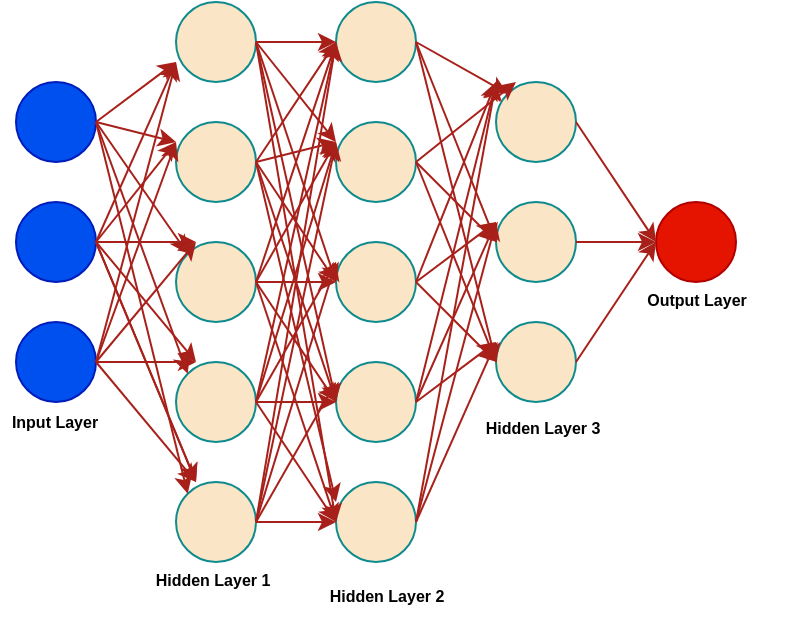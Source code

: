 <mxfile version="16.5.3" type="github">
  <diagram id="7aJuCS0f06q01cc98OCK" name="Page-1">
    <mxGraphModel dx="516" dy="400" grid="0" gridSize="15" guides="0" tooltips="1" connect="1" arrows="0" fold="1" page="1" pageScale="1" pageWidth="827" pageHeight="1169" background="#FFFFFF" math="0" shadow="0">
      <root>
        <mxCell id="0" />
        <mxCell id="1" parent="0" />
        <mxCell id="b8_-anPrRSSxTGGtU9BJ-1" value="" style="ellipse;whiteSpace=wrap;html=1;aspect=fixed;rounded=0;fillColor=#FAE5C7;strokeColor=#0F8B8D;fontColor=#143642;" parent="1" vertex="1">
          <mxGeometry x="320" y="220" width="40" height="40" as="geometry" />
        </mxCell>
        <mxCell id="b8_-anPrRSSxTGGtU9BJ-2" value="" style="ellipse;whiteSpace=wrap;html=1;aspect=fixed;rounded=0;fillColor=#FAE5C7;strokeColor=#0F8B8D;fontColor=#143642;" parent="1" vertex="1">
          <mxGeometry x="320" y="160" width="40" height="40" as="geometry" />
        </mxCell>
        <mxCell id="b8_-anPrRSSxTGGtU9BJ-3" value="" style="ellipse;whiteSpace=wrap;html=1;aspect=fixed;rounded=0;fillColor=#FAE5C7;strokeColor=#0F8B8D;fontColor=#143642;" parent="1" vertex="1">
          <mxGeometry x="240" y="360" width="40" height="40" as="geometry" />
        </mxCell>
        <mxCell id="b8_-anPrRSSxTGGtU9BJ-4" value="" style="ellipse;whiteSpace=wrap;html=1;aspect=fixed;rounded=0;fillColor=#FAE5C7;strokeColor=#0F8B8D;fontColor=#143642;" parent="1" vertex="1">
          <mxGeometry x="240" y="300" width="40" height="40" as="geometry" />
        </mxCell>
        <mxCell id="b8_-anPrRSSxTGGtU9BJ-5" value="" style="ellipse;whiteSpace=wrap;html=1;aspect=fixed;rounded=0;fillColor=#FAE5C7;strokeColor=#0F8B8D;fontColor=#143642;" parent="1" vertex="1">
          <mxGeometry x="240" y="240" width="40" height="40" as="geometry" />
        </mxCell>
        <mxCell id="b8_-anPrRSSxTGGtU9BJ-6" value="" style="ellipse;whiteSpace=wrap;html=1;aspect=fixed;rounded=0;fillColor=#FAE5C7;strokeColor=#0F8B8D;fontColor=#143642;" parent="1" vertex="1">
          <mxGeometry x="240" y="180" width="40" height="40" as="geometry" />
        </mxCell>
        <mxCell id="b8_-anPrRSSxTGGtU9BJ-7" value="" style="ellipse;whiteSpace=wrap;html=1;aspect=fixed;rounded=0;fillColor=#FAE5C7;strokeColor=#0F8B8D;fontColor=#143642;" parent="1" vertex="1">
          <mxGeometry x="240" y="120" width="40" height="40" as="geometry" />
        </mxCell>
        <mxCell id="b8_-anPrRSSxTGGtU9BJ-8" value="" style="ellipse;whiteSpace=wrap;html=1;aspect=fixed;rounded=0;fillColor=#FAE5C7;strokeColor=#0F8B8D;fontColor=#143642;" parent="1" vertex="1">
          <mxGeometry x="160" y="360" width="40" height="40" as="geometry" />
        </mxCell>
        <mxCell id="b8_-anPrRSSxTGGtU9BJ-9" value="" style="ellipse;whiteSpace=wrap;html=1;aspect=fixed;rounded=0;fillColor=#FAE5C7;strokeColor=#0F8B8D;fontColor=#143642;" parent="1" vertex="1">
          <mxGeometry x="160" y="300" width="40" height="40" as="geometry" />
        </mxCell>
        <mxCell id="b8_-anPrRSSxTGGtU9BJ-10" value="" style="ellipse;whiteSpace=wrap;html=1;aspect=fixed;rounded=0;fillColor=#FAE5C7;strokeColor=#0F8B8D;fontColor=#143642;" parent="1" vertex="1">
          <mxGeometry x="160" y="240" width="40" height="40" as="geometry" />
        </mxCell>
        <mxCell id="b8_-anPrRSSxTGGtU9BJ-11" value="" style="ellipse;whiteSpace=wrap;html=1;aspect=fixed;rounded=0;fillColor=#FAE5C7;strokeColor=#0F8B8D;fontColor=#143642;" parent="1" vertex="1">
          <mxGeometry x="160" y="180" width="40" height="40" as="geometry" />
        </mxCell>
        <mxCell id="b8_-anPrRSSxTGGtU9BJ-12" value="" style="ellipse;whiteSpace=wrap;html=1;aspect=fixed;rounded=0;fillColor=#FAE5C7;strokeColor=#0F8B8D;fontColor=#143642;" parent="1" vertex="1">
          <mxGeometry x="160" y="120" width="40" height="40" as="geometry" />
        </mxCell>
        <mxCell id="b8_-anPrRSSxTGGtU9BJ-13" value="" style="ellipse;whiteSpace=wrap;html=1;aspect=fixed;rounded=0;fillColor=#0050ef;strokeColor=#001DBC;fontColor=#ffffff;" parent="1" vertex="1">
          <mxGeometry x="80" y="280" width="40" height="40" as="geometry" />
        </mxCell>
        <mxCell id="b8_-anPrRSSxTGGtU9BJ-14" value="" style="ellipse;whiteSpace=wrap;html=1;aspect=fixed;rounded=0;fillColor=#0050ef;strokeColor=#001DBC;fontColor=#ffffff;" parent="1" vertex="1">
          <mxGeometry x="80" y="220" width="40" height="40" as="geometry" />
        </mxCell>
        <mxCell id="b8_-anPrRSSxTGGtU9BJ-15" value="" style="ellipse;whiteSpace=wrap;html=1;aspect=fixed;rounded=0;fillColor=#0050ef;strokeColor=#001DBC;fontColor=#ffffff;" parent="1" vertex="1">
          <mxGeometry x="80" y="160" width="40" height="40" as="geometry" />
        </mxCell>
        <mxCell id="b8_-anPrRSSxTGGtU9BJ-16" value="" style="ellipse;whiteSpace=wrap;html=1;aspect=fixed;rounded=0;fillColor=#FAE5C7;strokeColor=#0F8B8D;fontColor=#143642;" parent="1" vertex="1">
          <mxGeometry x="320" y="280" width="40" height="40" as="geometry" />
        </mxCell>
        <mxCell id="b8_-anPrRSSxTGGtU9BJ-17" value="" style="ellipse;whiteSpace=wrap;html=1;aspect=fixed;rounded=0;fillColor=#e51400;strokeColor=#B20000;fontColor=#ffffff;" parent="1" vertex="1">
          <mxGeometry x="400" y="220" width="40" height="40" as="geometry" />
        </mxCell>
        <mxCell id="b8_-anPrRSSxTGGtU9BJ-23" value="" style="endArrow=classic;html=1;rounded=0;strokeColor=#A8201A;labelBackgroundColor=#DAD2D8;fontColor=#143642;" parent="1" edge="1">
          <mxGeometry width="50" height="50" relative="1" as="geometry">
            <mxPoint x="120" y="180" as="sourcePoint" />
            <mxPoint x="160" y="150" as="targetPoint" />
            <Array as="points">
              <mxPoint x="120" y="180" />
            </Array>
          </mxGeometry>
        </mxCell>
        <mxCell id="b8_-anPrRSSxTGGtU9BJ-24" value="" style="endArrow=classic;html=1;rounded=0;strokeColor=#A8201A;labelBackgroundColor=#DAD2D8;fontColor=#143642;" parent="1" edge="1">
          <mxGeometry width="50" height="50" relative="1" as="geometry">
            <mxPoint x="120" y="240" as="sourcePoint" />
            <mxPoint x="160" y="150" as="targetPoint" />
            <Array as="points">
              <mxPoint x="120" y="240" />
            </Array>
          </mxGeometry>
        </mxCell>
        <mxCell id="b8_-anPrRSSxTGGtU9BJ-25" value="" style="endArrow=classic;html=1;rounded=0;strokeColor=#A8201A;labelBackgroundColor=#DAD2D8;fontColor=#143642;" parent="1" edge="1">
          <mxGeometry width="50" height="50" relative="1" as="geometry">
            <mxPoint x="120" y="300" as="sourcePoint" />
            <mxPoint x="160" y="150" as="targetPoint" />
            <Array as="points">
              <mxPoint x="120" y="300" />
            </Array>
          </mxGeometry>
        </mxCell>
        <mxCell id="b8_-anPrRSSxTGGtU9BJ-26" value="" style="endArrow=classic;html=1;rounded=0;strokeColor=#A8201A;labelBackgroundColor=#DAD2D8;fontColor=#143642;" parent="1" edge="1">
          <mxGeometry width="50" height="50" relative="1" as="geometry">
            <mxPoint x="120" y="180" as="sourcePoint" />
            <mxPoint x="160" y="190" as="targetPoint" />
            <Array as="points">
              <mxPoint x="120" y="180" />
            </Array>
          </mxGeometry>
        </mxCell>
        <mxCell id="b8_-anPrRSSxTGGtU9BJ-27" value="" style="endArrow=classic;html=1;rounded=0;strokeColor=#A8201A;labelBackgroundColor=#DAD2D8;fontColor=#143642;" parent="1" edge="1">
          <mxGeometry width="50" height="50" relative="1" as="geometry">
            <mxPoint x="120" y="240" as="sourcePoint" />
            <mxPoint x="160" y="190" as="targetPoint" />
            <Array as="points">
              <mxPoint x="120" y="240" />
            </Array>
          </mxGeometry>
        </mxCell>
        <mxCell id="b8_-anPrRSSxTGGtU9BJ-28" value="" style="endArrow=classic;html=1;rounded=0;strokeColor=#A8201A;labelBackgroundColor=#DAD2D8;fontColor=#143642;" parent="1" edge="1">
          <mxGeometry width="50" height="50" relative="1" as="geometry">
            <mxPoint x="120" y="300" as="sourcePoint" />
            <mxPoint x="160" y="190" as="targetPoint" />
            <Array as="points">
              <mxPoint x="120" y="300" />
            </Array>
          </mxGeometry>
        </mxCell>
        <mxCell id="b8_-anPrRSSxTGGtU9BJ-29" value="" style="endArrow=classic;html=1;rounded=0;entryX=0;entryY=0;entryDx=0;entryDy=0;strokeColor=#A8201A;labelBackgroundColor=#DAD2D8;fontColor=#143642;" parent="1" target="b8_-anPrRSSxTGGtU9BJ-10" edge="1">
          <mxGeometry width="50" height="50" relative="1" as="geometry">
            <mxPoint x="120" y="180" as="sourcePoint" />
            <mxPoint x="420" y="220" as="targetPoint" />
          </mxGeometry>
        </mxCell>
        <mxCell id="b8_-anPrRSSxTGGtU9BJ-30" value="" style="endArrow=classic;html=1;rounded=0;entryX=0;entryY=0;entryDx=0;entryDy=0;strokeColor=#A8201A;labelBackgroundColor=#DAD2D8;fontColor=#143642;" parent="1" target="b8_-anPrRSSxTGGtU9BJ-9" edge="1">
          <mxGeometry width="50" height="50" relative="1" as="geometry">
            <mxPoint x="120" y="180" as="sourcePoint" />
            <mxPoint x="250" y="320" as="targetPoint" />
          </mxGeometry>
        </mxCell>
        <mxCell id="b8_-anPrRSSxTGGtU9BJ-31" value="" style="endArrow=classic;html=1;rounded=0;entryX=0;entryY=0;entryDx=0;entryDy=0;strokeColor=#A8201A;labelBackgroundColor=#DAD2D8;fontColor=#143642;" parent="1" target="b8_-anPrRSSxTGGtU9BJ-8" edge="1">
          <mxGeometry width="50" height="50" relative="1" as="geometry">
            <mxPoint x="120" y="180" as="sourcePoint" />
            <mxPoint x="350" y="250" as="targetPoint" />
          </mxGeometry>
        </mxCell>
        <mxCell id="b8_-anPrRSSxTGGtU9BJ-32" value="" style="endArrow=classic;html=1;rounded=0;strokeColor=#A8201A;labelBackgroundColor=#DAD2D8;fontColor=#143642;" parent="1" edge="1">
          <mxGeometry width="50" height="50" relative="1" as="geometry">
            <mxPoint x="120" y="240" as="sourcePoint" />
            <mxPoint x="170" y="240" as="targetPoint" />
          </mxGeometry>
        </mxCell>
        <mxCell id="b8_-anPrRSSxTGGtU9BJ-33" value="" style="endArrow=classic;html=1;rounded=0;strokeColor=#A8201A;labelBackgroundColor=#DAD2D8;fontColor=#143642;" parent="1" edge="1">
          <mxGeometry width="50" height="50" relative="1" as="geometry">
            <mxPoint x="120" y="240" as="sourcePoint" />
            <mxPoint x="170" y="300" as="targetPoint" />
            <Array as="points">
              <mxPoint x="120" y="240" />
            </Array>
          </mxGeometry>
        </mxCell>
        <mxCell id="b8_-anPrRSSxTGGtU9BJ-34" value="" style="endArrow=classic;html=1;rounded=0;strokeColor=#A8201A;labelBackgroundColor=#DAD2D8;fontColor=#143642;" parent="1" edge="1">
          <mxGeometry width="50" height="50" relative="1" as="geometry">
            <mxPoint x="120" y="240" as="sourcePoint" />
            <mxPoint x="170" y="360" as="targetPoint" />
            <Array as="points">
              <mxPoint x="120" y="240" />
            </Array>
          </mxGeometry>
        </mxCell>
        <mxCell id="b8_-anPrRSSxTGGtU9BJ-36" value="" style="endArrow=classic;html=1;rounded=0;strokeColor=#A8201A;labelBackgroundColor=#DAD2D8;fontColor=#143642;strokeWidth=1;" parent="1" edge="1">
          <mxGeometry width="50" height="50" relative="1" as="geometry">
            <mxPoint x="120" y="240" as="sourcePoint" />
            <mxPoint x="170" y="360" as="targetPoint" />
            <Array as="points">
              <mxPoint x="120" y="240" />
            </Array>
          </mxGeometry>
        </mxCell>
        <mxCell id="b8_-anPrRSSxTGGtU9BJ-37" value="" style="endArrow=classic;html=1;rounded=0;strokeColor=#A8201A;labelBackgroundColor=#DAD2D8;fontColor=#143642;" parent="1" edge="1">
          <mxGeometry width="50" height="50" relative="1" as="geometry">
            <mxPoint x="120" y="300" as="sourcePoint" />
            <mxPoint x="170" y="240" as="targetPoint" />
          </mxGeometry>
        </mxCell>
        <mxCell id="b8_-anPrRSSxTGGtU9BJ-38" value="" style="endArrow=classic;html=1;rounded=0;strokeColor=#A8201A;labelBackgroundColor=#DAD2D8;fontColor=#143642;" parent="1" edge="1">
          <mxGeometry width="50" height="50" relative="1" as="geometry">
            <mxPoint x="120" y="300" as="sourcePoint" />
            <mxPoint x="170" y="300" as="targetPoint" />
            <Array as="points">
              <mxPoint x="120" y="300" />
            </Array>
          </mxGeometry>
        </mxCell>
        <mxCell id="b8_-anPrRSSxTGGtU9BJ-39" value="" style="endArrow=classic;html=1;rounded=0;strokeColor=#A8201A;labelBackgroundColor=#DAD2D8;fontColor=#143642;" parent="1" edge="1">
          <mxGeometry width="50" height="50" relative="1" as="geometry">
            <mxPoint x="120" y="300" as="sourcePoint" />
            <mxPoint x="170" y="360" as="targetPoint" />
          </mxGeometry>
        </mxCell>
        <mxCell id="b8_-anPrRSSxTGGtU9BJ-40" value="" style="endArrow=classic;html=1;rounded=0;entryX=0;entryY=0.5;entryDx=0;entryDy=0;strokeColor=#A8201A;labelBackgroundColor=#DAD2D8;fontColor=#143642;" parent="1" target="b8_-anPrRSSxTGGtU9BJ-7" edge="1">
          <mxGeometry width="50" height="50" relative="1" as="geometry">
            <mxPoint x="200" y="140" as="sourcePoint" />
            <mxPoint x="340" y="230" as="targetPoint" />
            <Array as="points">
              <mxPoint x="200" y="140" />
            </Array>
          </mxGeometry>
        </mxCell>
        <mxCell id="b8_-anPrRSSxTGGtU9BJ-41" value="" style="endArrow=classic;html=1;rounded=0;entryX=0;entryY=0.5;entryDx=0;entryDy=0;strokeColor=#A8201A;labelBackgroundColor=#DAD2D8;fontColor=#143642;" parent="1" target="b8_-anPrRSSxTGGtU9BJ-3" edge="1">
          <mxGeometry width="50" height="50" relative="1" as="geometry">
            <mxPoint x="200" y="140" as="sourcePoint" />
            <mxPoint x="340" y="230" as="targetPoint" />
          </mxGeometry>
        </mxCell>
        <mxCell id="b8_-anPrRSSxTGGtU9BJ-43" value="" style="endArrow=classic;html=1;rounded=0;entryX=0;entryY=0.5;entryDx=0;entryDy=0;strokeColor=#A8201A;labelBackgroundColor=#DAD2D8;fontColor=#143642;" parent="1" target="b8_-anPrRSSxTGGtU9BJ-4" edge="1">
          <mxGeometry width="50" height="50" relative="1" as="geometry">
            <mxPoint x="200" y="140" as="sourcePoint" />
            <mxPoint x="340" y="230" as="targetPoint" />
            <Array as="points">
              <mxPoint x="200" y="140" />
            </Array>
          </mxGeometry>
        </mxCell>
        <mxCell id="b8_-anPrRSSxTGGtU9BJ-44" value="" style="endArrow=classic;html=1;rounded=0;entryX=0;entryY=0.5;entryDx=0;entryDy=0;strokeColor=#A8201A;labelBackgroundColor=#DAD2D8;fontColor=#143642;" parent="1" target="b8_-anPrRSSxTGGtU9BJ-5" edge="1">
          <mxGeometry width="50" height="50" relative="1" as="geometry">
            <mxPoint x="200" y="140" as="sourcePoint" />
            <mxPoint x="340" y="230" as="targetPoint" />
            <Array as="points">
              <mxPoint x="200" y="140" />
            </Array>
          </mxGeometry>
        </mxCell>
        <mxCell id="b8_-anPrRSSxTGGtU9BJ-45" value="" style="endArrow=classic;html=1;rounded=0;strokeColor=#A8201A;labelBackgroundColor=#DAD2D8;fontColor=#143642;" parent="1" edge="1">
          <mxGeometry width="50" height="50" relative="1" as="geometry">
            <mxPoint x="200" y="140" as="sourcePoint" />
            <mxPoint x="240" y="190" as="targetPoint" />
            <Array as="points">
              <mxPoint x="200" y="140" />
            </Array>
          </mxGeometry>
        </mxCell>
        <mxCell id="b8_-anPrRSSxTGGtU9BJ-46" value="" style="endArrow=classic;html=1;rounded=0;exitX=1;exitY=0.5;exitDx=0;exitDy=0;strokeColor=#A8201A;labelBackgroundColor=#DAD2D8;fontColor=#143642;" parent="1" source="b8_-anPrRSSxTGGtU9BJ-11" edge="1">
          <mxGeometry width="50" height="50" relative="1" as="geometry">
            <mxPoint x="290" y="280" as="sourcePoint" />
            <mxPoint x="240" y="140" as="targetPoint" />
          </mxGeometry>
        </mxCell>
        <mxCell id="b8_-anPrRSSxTGGtU9BJ-47" value="" style="endArrow=classic;html=1;rounded=0;strokeColor=#A8201A;labelBackgroundColor=#DAD2D8;fontColor=#143642;" parent="1" edge="1">
          <mxGeometry width="50" height="50" relative="1" as="geometry">
            <mxPoint x="200" y="200" as="sourcePoint" />
            <mxPoint x="240" y="190" as="targetPoint" />
          </mxGeometry>
        </mxCell>
        <mxCell id="b8_-anPrRSSxTGGtU9BJ-48" value="" style="endArrow=classic;html=1;rounded=0;strokeColor=#A8201A;labelBackgroundColor=#DAD2D8;fontColor=#143642;" parent="1" edge="1">
          <mxGeometry width="50" height="50" relative="1" as="geometry">
            <mxPoint x="200" y="200" as="sourcePoint" />
            <mxPoint x="240" y="260" as="targetPoint" />
          </mxGeometry>
        </mxCell>
        <mxCell id="b8_-anPrRSSxTGGtU9BJ-49" value="" style="endArrow=classic;html=1;rounded=0;strokeColor=#A8201A;labelBackgroundColor=#DAD2D8;fontColor=#143642;" parent="1" edge="1">
          <mxGeometry width="50" height="50" relative="1" as="geometry">
            <mxPoint x="200" y="200" as="sourcePoint" />
            <mxPoint x="240" y="320" as="targetPoint" />
          </mxGeometry>
        </mxCell>
        <mxCell id="b8_-anPrRSSxTGGtU9BJ-50" value="" style="endArrow=classic;html=1;rounded=0;strokeColor=#A8201A;labelBackgroundColor=#DAD2D8;fontColor=#143642;" parent="1" edge="1">
          <mxGeometry width="50" height="50" relative="1" as="geometry">
            <mxPoint x="200" y="200" as="sourcePoint" />
            <mxPoint x="240" y="370" as="targetPoint" />
          </mxGeometry>
        </mxCell>
        <mxCell id="b8_-anPrRSSxTGGtU9BJ-51" value="" style="endArrow=classic;html=1;rounded=0;exitX=1;exitY=0.5;exitDx=0;exitDy=0;strokeColor=#A8201A;labelBackgroundColor=#DAD2D8;fontColor=#143642;" parent="1" source="b8_-anPrRSSxTGGtU9BJ-10" edge="1">
          <mxGeometry width="50" height="50" relative="1" as="geometry">
            <mxPoint x="270" y="250" as="sourcePoint" />
            <mxPoint x="240" y="140" as="targetPoint" />
          </mxGeometry>
        </mxCell>
        <mxCell id="b8_-anPrRSSxTGGtU9BJ-52" value="" style="endArrow=classic;html=1;rounded=0;strokeColor=#A8201A;labelBackgroundColor=#DAD2D8;fontColor=#143642;" parent="1" edge="1">
          <mxGeometry width="50" height="50" relative="1" as="geometry">
            <mxPoint x="200" y="260" as="sourcePoint" />
            <mxPoint x="240" y="190" as="targetPoint" />
          </mxGeometry>
        </mxCell>
        <mxCell id="b8_-anPrRSSxTGGtU9BJ-53" value="" style="endArrow=classic;html=1;rounded=0;strokeColor=#A8201A;labelBackgroundColor=#DAD2D8;fontColor=#143642;" parent="1" edge="1">
          <mxGeometry width="50" height="50" relative="1" as="geometry">
            <mxPoint x="200" y="260" as="sourcePoint" />
            <mxPoint x="240" y="260" as="targetPoint" />
          </mxGeometry>
        </mxCell>
        <mxCell id="b8_-anPrRSSxTGGtU9BJ-54" value="" style="endArrow=classic;html=1;rounded=0;strokeColor=#A8201A;labelBackgroundColor=#DAD2D8;fontColor=#143642;" parent="1" edge="1">
          <mxGeometry width="50" height="50" relative="1" as="geometry">
            <mxPoint x="200" y="260" as="sourcePoint" />
            <mxPoint x="240" y="320" as="targetPoint" />
          </mxGeometry>
        </mxCell>
        <mxCell id="b8_-anPrRSSxTGGtU9BJ-55" value="" style="endArrow=classic;html=1;rounded=0;strokeColor=#A8201A;labelBackgroundColor=#DAD2D8;fontColor=#143642;" parent="1" edge="1">
          <mxGeometry width="50" height="50" relative="1" as="geometry">
            <mxPoint x="200" y="260" as="sourcePoint" />
            <mxPoint x="240" y="380" as="targetPoint" />
          </mxGeometry>
        </mxCell>
        <mxCell id="b8_-anPrRSSxTGGtU9BJ-56" value="" style="endArrow=classic;html=1;rounded=0;exitX=1;exitY=0.5;exitDx=0;exitDy=0;strokeColor=#A8201A;labelBackgroundColor=#DAD2D8;fontColor=#143642;" parent="1" source="b8_-anPrRSSxTGGtU9BJ-9" edge="1">
          <mxGeometry width="50" height="50" relative="1" as="geometry">
            <mxPoint x="270" y="250" as="sourcePoint" />
            <mxPoint x="240" y="140" as="targetPoint" />
          </mxGeometry>
        </mxCell>
        <mxCell id="b8_-anPrRSSxTGGtU9BJ-57" value="" style="endArrow=classic;html=1;rounded=0;strokeColor=#A8201A;labelBackgroundColor=#DAD2D8;fontColor=#143642;" parent="1" edge="1">
          <mxGeometry width="50" height="50" relative="1" as="geometry">
            <mxPoint x="200" y="320" as="sourcePoint" />
            <mxPoint x="240" y="190" as="targetPoint" />
          </mxGeometry>
        </mxCell>
        <mxCell id="b8_-anPrRSSxTGGtU9BJ-58" value="" style="endArrow=classic;html=1;rounded=0;strokeColor=#A8201A;labelBackgroundColor=#DAD2D8;fontColor=#143642;" parent="1" edge="1">
          <mxGeometry width="50" height="50" relative="1" as="geometry">
            <mxPoint x="200" y="320" as="sourcePoint" />
            <mxPoint x="240" y="250" as="targetPoint" />
          </mxGeometry>
        </mxCell>
        <mxCell id="b8_-anPrRSSxTGGtU9BJ-59" value="" style="endArrow=classic;html=1;rounded=0;strokeColor=#A8201A;labelBackgroundColor=#DAD2D8;fontColor=#143642;" parent="1" edge="1">
          <mxGeometry width="50" height="50" relative="1" as="geometry">
            <mxPoint x="200" y="320" as="sourcePoint" />
            <mxPoint x="240" y="320" as="targetPoint" />
          </mxGeometry>
        </mxCell>
        <mxCell id="b8_-anPrRSSxTGGtU9BJ-60" value="" style="endArrow=classic;html=1;rounded=0;strokeColor=#A8201A;labelBackgroundColor=#DAD2D8;fontColor=#143642;" parent="1" edge="1">
          <mxGeometry width="50" height="50" relative="1" as="geometry">
            <mxPoint x="200" y="320" as="sourcePoint" />
            <mxPoint x="240" y="380" as="targetPoint" />
          </mxGeometry>
        </mxCell>
        <mxCell id="b8_-anPrRSSxTGGtU9BJ-61" value="" style="endArrow=classic;html=1;rounded=0;exitX=1;exitY=0.5;exitDx=0;exitDy=0;strokeColor=#A8201A;labelBackgroundColor=#DAD2D8;fontColor=#143642;" parent="1" source="b8_-anPrRSSxTGGtU9BJ-8" edge="1">
          <mxGeometry width="50" height="50" relative="1" as="geometry">
            <mxPoint x="280" y="310" as="sourcePoint" />
            <mxPoint x="240" y="140" as="targetPoint" />
          </mxGeometry>
        </mxCell>
        <mxCell id="b8_-anPrRSSxTGGtU9BJ-62" value="" style="endArrow=classic;html=1;rounded=0;strokeColor=#A8201A;labelBackgroundColor=#DAD2D8;fontColor=#143642;" parent="1" edge="1">
          <mxGeometry width="50" height="50" relative="1" as="geometry">
            <mxPoint x="200" y="380" as="sourcePoint" />
            <mxPoint x="240" y="190" as="targetPoint" />
          </mxGeometry>
        </mxCell>
        <mxCell id="b8_-anPrRSSxTGGtU9BJ-63" value="" style="endArrow=classic;html=1;rounded=0;strokeColor=#A8201A;labelBackgroundColor=#DAD2D8;fontColor=#143642;" parent="1" edge="1">
          <mxGeometry width="50" height="50" relative="1" as="geometry">
            <mxPoint x="200" y="380" as="sourcePoint" />
            <mxPoint x="240" y="250" as="targetPoint" />
          </mxGeometry>
        </mxCell>
        <mxCell id="b8_-anPrRSSxTGGtU9BJ-64" value="" style="endArrow=classic;html=1;rounded=0;strokeColor=#A8201A;labelBackgroundColor=#DAD2D8;fontColor=#143642;" parent="1" edge="1">
          <mxGeometry width="50" height="50" relative="1" as="geometry">
            <mxPoint x="200" y="380" as="sourcePoint" />
            <mxPoint x="240" y="310" as="targetPoint" />
          </mxGeometry>
        </mxCell>
        <mxCell id="b8_-anPrRSSxTGGtU9BJ-65" value="" style="endArrow=classic;html=1;rounded=0;strokeColor=#A8201A;labelBackgroundColor=#DAD2D8;fontColor=#143642;" parent="1" edge="1">
          <mxGeometry width="50" height="50" relative="1" as="geometry">
            <mxPoint x="200" y="380" as="sourcePoint" />
            <mxPoint x="240" y="380" as="targetPoint" />
          </mxGeometry>
        </mxCell>
        <mxCell id="b8_-anPrRSSxTGGtU9BJ-66" value="" style="endArrow=classic;html=1;rounded=0;exitX=1;exitY=0.5;exitDx=0;exitDy=0;entryX=0;entryY=0;entryDx=0;entryDy=0;strokeColor=#A8201A;labelBackgroundColor=#DAD2D8;fontColor=#143642;" parent="1" source="b8_-anPrRSSxTGGtU9BJ-7" target="b8_-anPrRSSxTGGtU9BJ-2" edge="1">
          <mxGeometry width="50" height="50" relative="1" as="geometry">
            <mxPoint x="280" y="310" as="sourcePoint" />
            <mxPoint x="330" y="260" as="targetPoint" />
          </mxGeometry>
        </mxCell>
        <mxCell id="b8_-anPrRSSxTGGtU9BJ-67" value="" style="endArrow=classic;html=1;rounded=0;strokeColor=#A8201A;labelBackgroundColor=#DAD2D8;fontColor=#143642;" parent="1" edge="1">
          <mxGeometry width="50" height="50" relative="1" as="geometry">
            <mxPoint x="280" y="140" as="sourcePoint" />
            <mxPoint x="320" y="240" as="targetPoint" />
          </mxGeometry>
        </mxCell>
        <mxCell id="b8_-anPrRSSxTGGtU9BJ-68" value="" style="endArrow=classic;html=1;rounded=0;entryX=0;entryY=0.5;entryDx=0;entryDy=0;strokeColor=#A8201A;labelBackgroundColor=#DAD2D8;fontColor=#143642;" parent="1" target="b8_-anPrRSSxTGGtU9BJ-16" edge="1">
          <mxGeometry width="50" height="50" relative="1" as="geometry">
            <mxPoint x="280" y="140" as="sourcePoint" />
            <mxPoint x="330" y="260" as="targetPoint" />
          </mxGeometry>
        </mxCell>
        <mxCell id="b8_-anPrRSSxTGGtU9BJ-69" value="" style="endArrow=classic;html=1;rounded=0;exitX=1;exitY=0.5;exitDx=0;exitDy=0;strokeColor=#A8201A;labelBackgroundColor=#DAD2D8;fontColor=#143642;" parent="1" source="b8_-anPrRSSxTGGtU9BJ-6" edge="1">
          <mxGeometry width="50" height="50" relative="1" as="geometry">
            <mxPoint x="280" y="310" as="sourcePoint" />
            <mxPoint x="330" y="160" as="targetPoint" />
          </mxGeometry>
        </mxCell>
        <mxCell id="b8_-anPrRSSxTGGtU9BJ-70" value="" style="endArrow=classic;html=1;rounded=0;strokeColor=#A8201A;labelBackgroundColor=#DAD2D8;fontColor=#143642;" parent="1" edge="1">
          <mxGeometry width="50" height="50" relative="1" as="geometry">
            <mxPoint x="280" y="200" as="sourcePoint" />
            <mxPoint x="320" y="240" as="targetPoint" />
          </mxGeometry>
        </mxCell>
        <mxCell id="b8_-anPrRSSxTGGtU9BJ-71" value="" style="endArrow=classic;html=1;rounded=0;strokeColor=#A8201A;labelBackgroundColor=#DAD2D8;fontColor=#143642;" parent="1" edge="1">
          <mxGeometry width="50" height="50" relative="1" as="geometry">
            <mxPoint x="280" y="200" as="sourcePoint" />
            <mxPoint x="320" y="300" as="targetPoint" />
          </mxGeometry>
        </mxCell>
        <mxCell id="b8_-anPrRSSxTGGtU9BJ-72" value="" style="endArrow=classic;html=1;rounded=0;exitX=1;exitY=0.5;exitDx=0;exitDy=0;strokeColor=#A8201A;labelBackgroundColor=#DAD2D8;fontColor=#143642;" parent="1" source="b8_-anPrRSSxTGGtU9BJ-5" edge="1">
          <mxGeometry width="50" height="50" relative="1" as="geometry">
            <mxPoint x="280" y="310" as="sourcePoint" />
            <mxPoint x="320" y="160" as="targetPoint" />
          </mxGeometry>
        </mxCell>
        <mxCell id="b8_-anPrRSSxTGGtU9BJ-73" value="" style="endArrow=classic;html=1;rounded=0;strokeColor=#A8201A;labelBackgroundColor=#DAD2D8;fontColor=#143642;" parent="1" edge="1">
          <mxGeometry width="50" height="50" relative="1" as="geometry">
            <mxPoint x="280" y="260" as="sourcePoint" />
            <mxPoint x="320" y="230" as="targetPoint" />
          </mxGeometry>
        </mxCell>
        <mxCell id="b8_-anPrRSSxTGGtU9BJ-74" value="" style="endArrow=classic;html=1;rounded=0;strokeColor=#A8201A;labelBackgroundColor=#DAD2D8;fontColor=#143642;" parent="1" edge="1">
          <mxGeometry width="50" height="50" relative="1" as="geometry">
            <mxPoint x="280" y="260" as="sourcePoint" />
            <mxPoint x="320" y="300" as="targetPoint" />
          </mxGeometry>
        </mxCell>
        <mxCell id="b8_-anPrRSSxTGGtU9BJ-75" value="" style="endArrow=classic;html=1;rounded=0;exitX=1;exitY=0.5;exitDx=0;exitDy=0;strokeColor=#A8201A;labelBackgroundColor=#DAD2D8;fontColor=#143642;" parent="1" source="b8_-anPrRSSxTGGtU9BJ-4" edge="1">
          <mxGeometry width="50" height="50" relative="1" as="geometry">
            <mxPoint x="280" y="310" as="sourcePoint" />
            <mxPoint x="320" y="160" as="targetPoint" />
          </mxGeometry>
        </mxCell>
        <mxCell id="b8_-anPrRSSxTGGtU9BJ-76" value="" style="endArrow=classic;html=1;rounded=0;strokeColor=#A8201A;labelBackgroundColor=#DAD2D8;fontColor=#143642;" parent="1" edge="1">
          <mxGeometry width="50" height="50" relative="1" as="geometry">
            <mxPoint x="280" y="320" as="sourcePoint" />
            <mxPoint x="320" y="230" as="targetPoint" />
          </mxGeometry>
        </mxCell>
        <mxCell id="b8_-anPrRSSxTGGtU9BJ-77" value="" style="endArrow=classic;html=1;rounded=0;strokeColor=#A8201A;labelBackgroundColor=#DAD2D8;fontColor=#143642;" parent="1" edge="1">
          <mxGeometry width="50" height="50" relative="1" as="geometry">
            <mxPoint x="280" y="320" as="sourcePoint" />
            <mxPoint x="320" y="290" as="targetPoint" />
          </mxGeometry>
        </mxCell>
        <mxCell id="b8_-anPrRSSxTGGtU9BJ-78" value="" style="endArrow=classic;html=1;rounded=0;exitX=1;exitY=0.5;exitDx=0;exitDy=0;strokeColor=#A8201A;labelBackgroundColor=#DAD2D8;fontColor=#143642;" parent="1" source="b8_-anPrRSSxTGGtU9BJ-3" edge="1">
          <mxGeometry width="50" height="50" relative="1" as="geometry">
            <mxPoint x="280" y="310" as="sourcePoint" />
            <mxPoint x="320" y="160" as="targetPoint" />
          </mxGeometry>
        </mxCell>
        <mxCell id="b8_-anPrRSSxTGGtU9BJ-79" value="" style="endArrow=classic;html=1;rounded=0;strokeColor=#A8201A;labelBackgroundColor=#DAD2D8;fontColor=#143642;" parent="1" edge="1">
          <mxGeometry width="50" height="50" relative="1" as="geometry">
            <mxPoint x="280" y="380" as="sourcePoint" />
            <mxPoint x="320" y="230" as="targetPoint" />
          </mxGeometry>
        </mxCell>
        <mxCell id="b8_-anPrRSSxTGGtU9BJ-80" value="" style="endArrow=classic;html=1;rounded=0;strokeColor=#A8201A;labelBackgroundColor=#DAD2D8;fontColor=#143642;" parent="1" edge="1">
          <mxGeometry width="50" height="50" relative="1" as="geometry">
            <mxPoint x="280" y="380" as="sourcePoint" />
            <mxPoint x="320" y="290" as="targetPoint" />
          </mxGeometry>
        </mxCell>
        <mxCell id="b8_-anPrRSSxTGGtU9BJ-81" value="" style="endArrow=classic;html=1;rounded=0;exitX=1;exitY=0.5;exitDx=0;exitDy=0;strokeColor=#A8201A;labelBackgroundColor=#DAD2D8;fontColor=#143642;" parent="1" source="b8_-anPrRSSxTGGtU9BJ-2" edge="1">
          <mxGeometry width="50" height="50" relative="1" as="geometry">
            <mxPoint x="280" y="310" as="sourcePoint" />
            <mxPoint x="400" y="240" as="targetPoint" />
            <Array as="points" />
          </mxGeometry>
        </mxCell>
        <mxCell id="b8_-anPrRSSxTGGtU9BJ-82" value="" style="endArrow=classic;html=1;rounded=0;exitX=1;exitY=0.5;exitDx=0;exitDy=0;entryX=0;entryY=0.5;entryDx=0;entryDy=0;strokeColor=#A8201A;labelBackgroundColor=#DAD2D8;fontColor=#143642;" parent="1" source="b8_-anPrRSSxTGGtU9BJ-1" target="b8_-anPrRSSxTGGtU9BJ-17" edge="1">
          <mxGeometry width="50" height="50" relative="1" as="geometry">
            <mxPoint x="280" y="310" as="sourcePoint" />
            <mxPoint x="330" y="260" as="targetPoint" />
          </mxGeometry>
        </mxCell>
        <mxCell id="b8_-anPrRSSxTGGtU9BJ-83" value="" style="endArrow=classic;html=1;rounded=0;exitX=1;exitY=0.5;exitDx=0;exitDy=0;strokeColor=#A8201A;labelBackgroundColor=#DAD2D8;fontColor=#143642;" parent="1" source="b8_-anPrRSSxTGGtU9BJ-16" edge="1">
          <mxGeometry width="50" height="50" relative="1" as="geometry">
            <mxPoint x="280" y="310" as="sourcePoint" />
            <mxPoint x="400" y="240" as="targetPoint" />
          </mxGeometry>
        </mxCell>
        <mxCell id="km2Q_ptxmpBtgiPjxREF-2" value="Input Layer" style="text;strokeColor=none;fillColor=none;html=1;fontSize=8;fontStyle=1;verticalAlign=middle;align=center;" vertex="1" parent="1">
          <mxGeometry x="72" y="319" width="54" height="21" as="geometry" />
        </mxCell>
        <mxCell id="km2Q_ptxmpBtgiPjxREF-3" value="Hidden Layer 1" style="text;strokeColor=none;fillColor=none;html=1;fontSize=8;fontStyle=1;verticalAlign=middle;align=center;" vertex="1" parent="1">
          <mxGeometry x="128" y="389" width="100" height="40" as="geometry" />
        </mxCell>
        <mxCell id="km2Q_ptxmpBtgiPjxREF-4" value="Hidden Layer 2" style="text;strokeColor=none;fillColor=none;html=1;fontSize=8;fontStyle=1;verticalAlign=middle;align=center;" vertex="1" parent="1">
          <mxGeometry x="215" y="397" width="100" height="40" as="geometry" />
        </mxCell>
        <mxCell id="km2Q_ptxmpBtgiPjxREF-5" value="Hidden Layer 3" style="text;strokeColor=none;fillColor=none;html=1;fontSize=8;fontStyle=1;verticalAlign=middle;align=center;" vertex="1" parent="1">
          <mxGeometry x="293" y="319" width="100" height="27" as="geometry" />
        </mxCell>
        <mxCell id="km2Q_ptxmpBtgiPjxREF-6" value="Output Layer" style="text;strokeColor=none;fillColor=none;html=1;fontSize=8;fontStyle=1;verticalAlign=middle;align=center;" vertex="1" parent="1">
          <mxGeometry x="370" y="249" width="100" height="40" as="geometry" />
        </mxCell>
      </root>
    </mxGraphModel>
  </diagram>
</mxfile>
